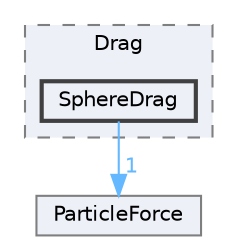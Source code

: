 digraph "src/lagrangian/intermediate/submodels/Kinematic/ParticleForces/Drag/SphereDrag"
{
 // LATEX_PDF_SIZE
  bgcolor="transparent";
  edge [fontname=Helvetica,fontsize=10,labelfontname=Helvetica,labelfontsize=10];
  node [fontname=Helvetica,fontsize=10,shape=box,height=0.2,width=0.4];
  compound=true
  subgraph clusterdir_620819115bb7ac1ed0b4d6e4ce0b4bd5 {
    graph [ bgcolor="#edf0f7", pencolor="grey50", label="Drag", fontname=Helvetica,fontsize=10 style="filled,dashed", URL="dir_620819115bb7ac1ed0b4d6e4ce0b4bd5.html",tooltip=""]
  dir_bc5d35bad4da7cf37be7acccbec425d5 [label="SphereDrag", fillcolor="#edf0f7", color="grey25", style="filled,bold", URL="dir_bc5d35bad4da7cf37be7acccbec425d5.html",tooltip=""];
  }
  dir_6ac06ece5f26f1196a12108b46c15ea0 [label="ParticleForce", fillcolor="#edf0f7", color="grey50", style="filled", URL="dir_6ac06ece5f26f1196a12108b46c15ea0.html",tooltip=""];
  dir_bc5d35bad4da7cf37be7acccbec425d5->dir_6ac06ece5f26f1196a12108b46c15ea0 [headlabel="1", labeldistance=1.5 headhref="dir_003694_002799.html" href="dir_003694_002799.html" color="steelblue1" fontcolor="steelblue1"];
}
